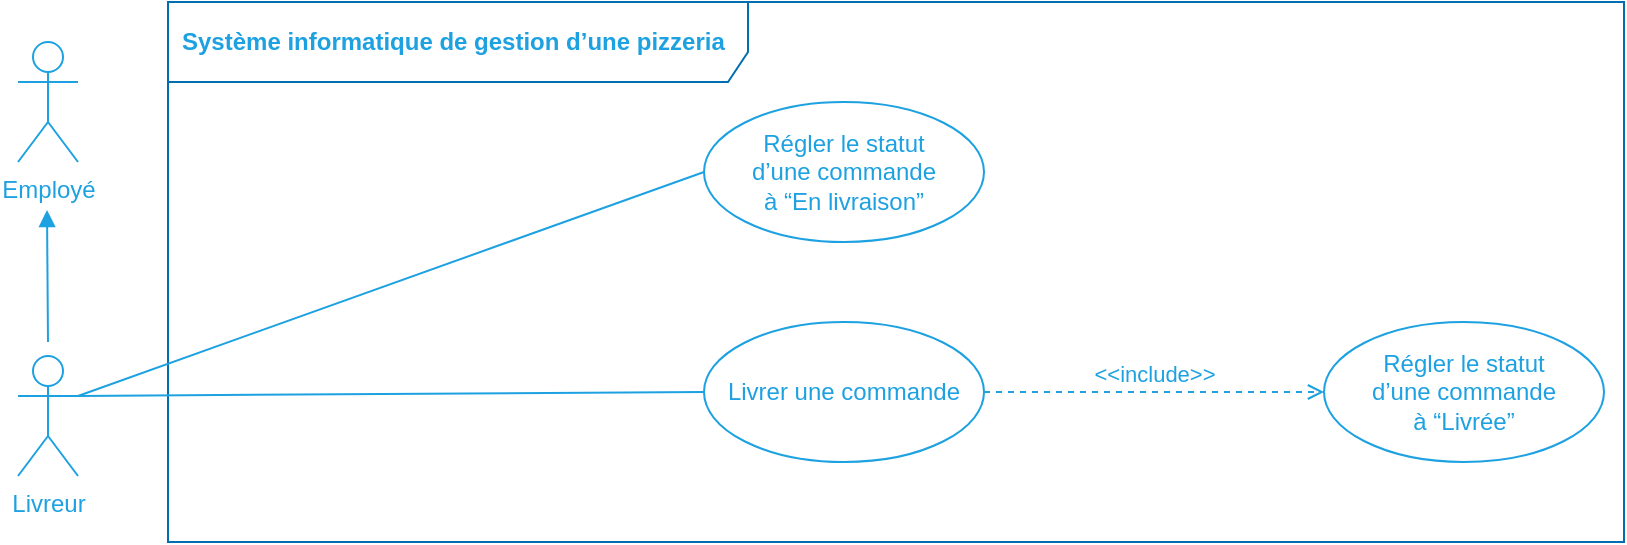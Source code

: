 <mxfile>
    <diagram id="ZDwU52DMAoR-JBrt6ogk" name="Page-1">
        <mxGraphModel dx="888" dy="927" grid="1" gridSize="10" guides="1" tooltips="1" connect="1" arrows="1" fold="1" page="1" pageScale="1" pageWidth="827" pageHeight="1169" math="0" shadow="0">
            <root>
                <mxCell id="0"/>
                <mxCell id="1" value="Acteurs et actions" parent="0"/>
                <mxCell id="7" value="&lt;font color=&quot;#1da1e1&quot;&gt;Livreur&lt;br&gt;&lt;/font&gt;" style="shape=umlActor;verticalLabelPosition=bottom;verticalAlign=top;html=1;fontColor=#ffffff;fillColor=none;strokeColor=#1DA1E1;" parent="1" vertex="1">
                    <mxGeometry x="17" y="187" width="30" height="60" as="geometry"/>
                </mxCell>
                <mxCell id="326" value="&lt;font color=&quot;#1da1e1&quot;&gt;Système informatique de gestion d’une pizzeria&lt;/font&gt;" style="shape=umlFrame;whiteSpace=wrap;html=1;width=290;height=40;boundedLbl=1;verticalAlign=middle;align=left;spacingLeft=5;strokeColor=#006EAF;fontColor=#ffffff;fillColor=none;fontStyle=1" parent="1" vertex="1">
                    <mxGeometry x="92" y="10" width="728" height="270" as="geometry"/>
                </mxCell>
                <mxCell id="330" style="edgeStyle=none;rounded=0;orthogonalLoop=1;jettySize=auto;html=1;exitX=0;exitY=0.5;exitDx=0;exitDy=0;endArrow=none;endFill=0;strokeColor=#1DA1E1;entryX=1;entryY=0.333;entryDx=0;entryDy=0;entryPerimeter=0;" parent="1" source="331" target="7" edge="1">
                    <mxGeometry relative="1" as="geometry">
                        <mxPoint x="80" y="230" as="targetPoint"/>
                    </mxGeometry>
                </mxCell>
                <mxCell id="331" value="&lt;font color=&quot;#1da1e1&quot;&gt;Régler le statut &lt;br&gt;d’une commande &lt;br&gt;à “En livraison”&lt;/font&gt;" style="ellipse;whiteSpace=wrap;html=1;fillColor=none;strokeColor=#1DA1E1;" parent="1" vertex="1">
                    <mxGeometry x="360" y="60" width="140" height="70" as="geometry"/>
                </mxCell>
                <mxCell id="337" value="&lt;font color=&quot;#1da1e1&quot;&gt;Employé&lt;br&gt;&lt;/font&gt;" style="shape=umlActor;verticalLabelPosition=bottom;verticalAlign=top;html=1;fontColor=#ffffff;fillColor=none;strokeColor=#1DA1E1;" parent="1" vertex="1">
                    <mxGeometry x="17" y="30" width="30" height="60" as="geometry"/>
                </mxCell>
                <mxCell id="338" style="edgeStyle=none;rounded=0;orthogonalLoop=1;jettySize=auto;html=1;endArrow=none;endFill=0;strokeColor=#1DA1E1;startArrow=block;startFill=1;" parent="1" edge="1">
                    <mxGeometry relative="1" as="geometry">
                        <mxPoint x="32" y="180" as="targetPoint"/>
                        <mxPoint x="31.5" y="114" as="sourcePoint"/>
                    </mxGeometry>
                </mxCell>
                <mxCell id="341" style="rounded=0;orthogonalLoop=1;jettySize=auto;html=1;exitX=0;exitY=0.5;exitDx=0;exitDy=0;entryX=1;entryY=0.333;entryDx=0;entryDy=0;entryPerimeter=0;endArrow=none;endFill=0;strokeColor=#1DA1E1;" edge="1" parent="1" source="339" target="7">
                    <mxGeometry relative="1" as="geometry"/>
                </mxCell>
                <mxCell id="339" value="&lt;font color=&quot;#1da1e1&quot;&gt;Livrer une commande&lt;/font&gt;" style="ellipse;whiteSpace=wrap;html=1;fillColor=none;strokeColor=#1DA1E1;" vertex="1" parent="1">
                    <mxGeometry x="360" y="170" width="140" height="70" as="geometry"/>
                </mxCell>
                <mxCell id="340" value="&lt;font color=&quot;#1da1e1&quot;&gt;Régler le statut &lt;br&gt;d’une commande &lt;br&gt;à “Livrée”&lt;/font&gt;" style="ellipse;whiteSpace=wrap;html=1;fillColor=none;strokeColor=#1DA1E1;" vertex="1" parent="1">
                    <mxGeometry x="670" y="170" width="140" height="70" as="geometry"/>
                </mxCell>
                <mxCell id="342" value="&lt;font color=&quot;#1da1e1&quot;&gt;&amp;lt;&amp;lt;include&amp;gt;&amp;gt;&lt;/font&gt;" style="html=1;verticalAlign=bottom;labelBackgroundColor=none;endArrow=open;endFill=0;dashed=1;strokeColor=#1DA1E1;entryX=0;entryY=0.5;entryDx=0;entryDy=0;exitX=1;exitY=0.5;exitDx=0;exitDy=0;" edge="1" parent="1" source="339" target="340">
                    <mxGeometry width="160" relative="1" as="geometry">
                        <mxPoint x="290" y="240" as="sourcePoint"/>
                        <mxPoint x="289.72" y="127.34" as="targetPoint"/>
                    </mxGeometry>
                </mxCell>
            </root>
        </mxGraphModel>
    </diagram>
</mxfile>
